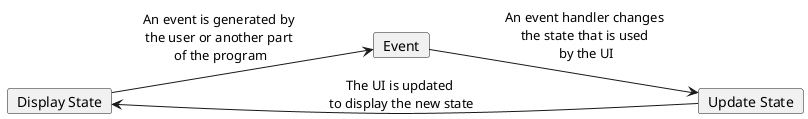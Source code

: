 @startuml
left to right direction
card display as "Display State"
card event as "Event"
card update as "Update State"
display --> event : An event is generated by \nthe user or another part \nof the program
event --> update : An event handler changes \nthe state that is used \nby the UI
update --> display  : The UI is updated \nto display the new state
@enduml